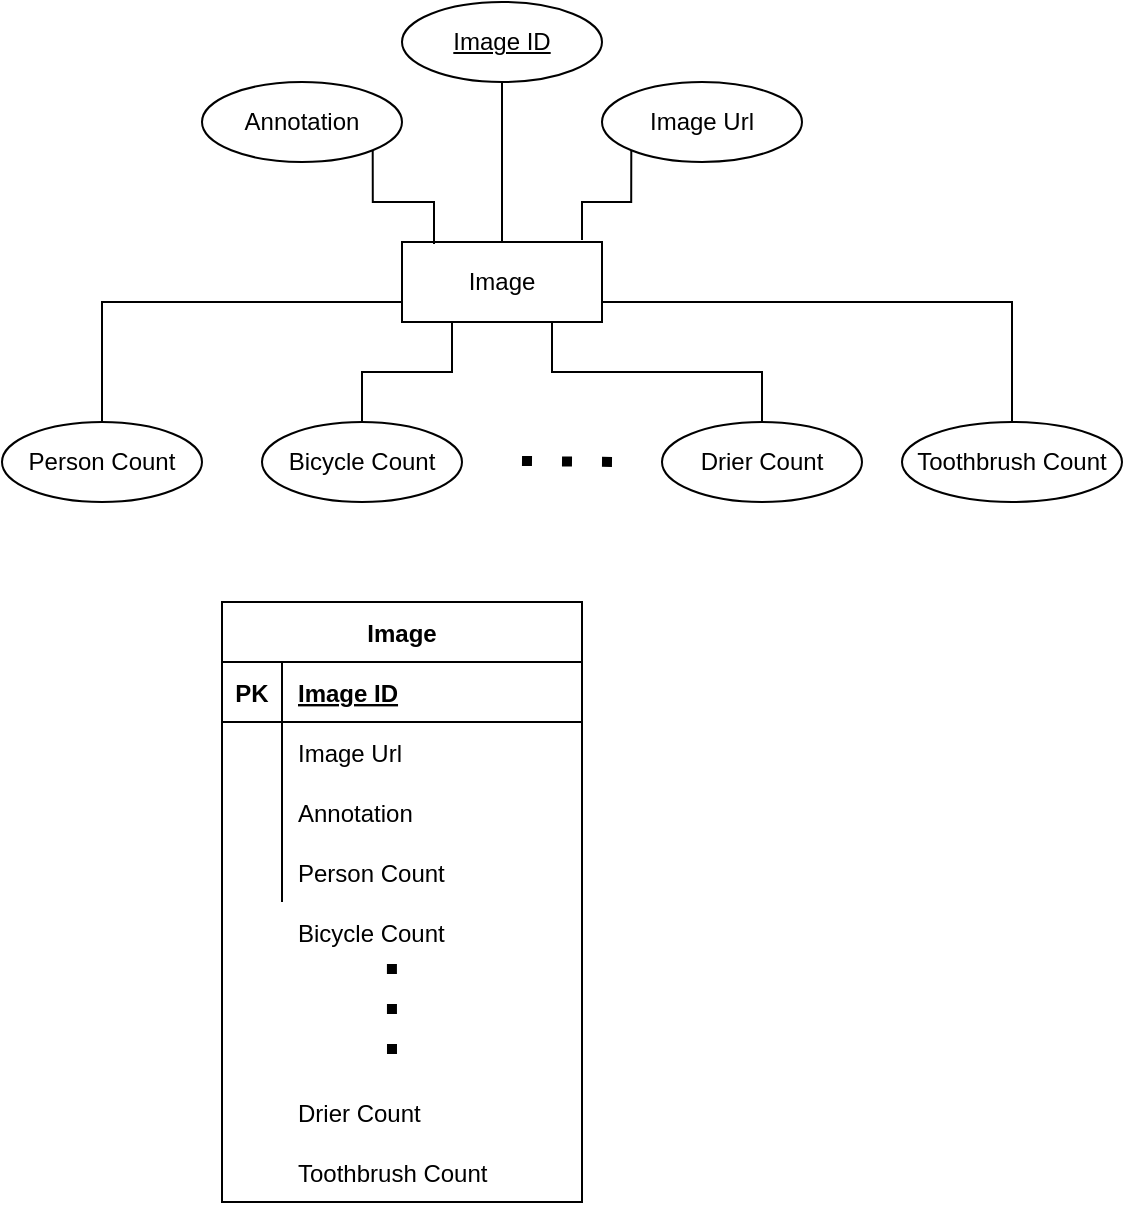 <mxfile version="15.8.4" type="device" pages="4"><diagram id="skSmywfP-h1zoCyNvWR-" name="Simple Design"><mxGraphModel dx="784" dy="481" grid="1" gridSize="10" guides="1" tooltips="1" connect="1" arrows="1" fold="1" page="1" pageScale="1" pageWidth="850" pageHeight="1100" math="0" shadow="0"><root><mxCell id="0"/><mxCell id="1" parent="0"/><mxCell id="hZ6eRAl4Sz5vOBP_LQXO-9" style="edgeStyle=orthogonalEdgeStyle;rounded=0;orthogonalLoop=1;jettySize=auto;html=1;exitX=0.75;exitY=1;exitDx=0;exitDy=0;entryX=0.5;entryY=0;entryDx=0;entryDy=0;endArrow=none;endFill=0;" parent="1" source="hZ6eRAl4Sz5vOBP_LQXO-1" target="hZ6eRAl4Sz5vOBP_LQXO-5" edge="1"><mxGeometry relative="1" as="geometry"/></mxCell><mxCell id="hZ6eRAl4Sz5vOBP_LQXO-1" value="Image" style="whiteSpace=wrap;html=1;align=center;" parent="1" vertex="1"><mxGeometry x="280" y="180" width="100" height="40" as="geometry"/></mxCell><mxCell id="hZ6eRAl4Sz5vOBP_LQXO-14" style="edgeStyle=orthogonalEdgeStyle;rounded=0;jumpSize=6;orthogonalLoop=1;jettySize=auto;html=1;exitX=0;exitY=1;exitDx=0;exitDy=0;entryX=0.9;entryY=-0.025;entryDx=0;entryDy=0;entryPerimeter=0;endArrow=none;endFill=0;startSize=6;endSize=6;strokeWidth=1;" parent="1" source="hZ6eRAl4Sz5vOBP_LQXO-2" target="hZ6eRAl4Sz5vOBP_LQXO-1" edge="1"><mxGeometry relative="1" as="geometry"/></mxCell><mxCell id="hZ6eRAl4Sz5vOBP_LQXO-2" value="Image Url" style="ellipse;whiteSpace=wrap;html=1;align=center;" parent="1" vertex="1"><mxGeometry x="380" y="100" width="100" height="40" as="geometry"/></mxCell><mxCell id="hZ6eRAl4Sz5vOBP_LQXO-7" style="edgeStyle=orthogonalEdgeStyle;rounded=0;orthogonalLoop=1;jettySize=auto;html=1;exitX=0.5;exitY=0;exitDx=0;exitDy=0;entryX=0;entryY=0.75;entryDx=0;entryDy=0;endArrow=none;endFill=0;" parent="1" source="hZ6eRAl4Sz5vOBP_LQXO-3" target="hZ6eRAl4Sz5vOBP_LQXO-1" edge="1"><mxGeometry relative="1" as="geometry"/></mxCell><mxCell id="hZ6eRAl4Sz5vOBP_LQXO-3" value="Person Count" style="ellipse;whiteSpace=wrap;html=1;align=center;" parent="1" vertex="1"><mxGeometry x="80" y="270" width="100" height="40" as="geometry"/></mxCell><mxCell id="hZ6eRAl4Sz5vOBP_LQXO-8" style="edgeStyle=orthogonalEdgeStyle;rounded=0;orthogonalLoop=1;jettySize=auto;html=1;exitX=0.5;exitY=0;exitDx=0;exitDy=0;entryX=0.25;entryY=1;entryDx=0;entryDy=0;endArrow=none;endFill=0;" parent="1" source="hZ6eRAl4Sz5vOBP_LQXO-4" target="hZ6eRAl4Sz5vOBP_LQXO-1" edge="1"><mxGeometry relative="1" as="geometry"/></mxCell><mxCell id="hZ6eRAl4Sz5vOBP_LQXO-4" value="Bicycle Count" style="ellipse;whiteSpace=wrap;html=1;align=center;" parent="1" vertex="1"><mxGeometry x="210" y="270" width="100" height="40" as="geometry"/></mxCell><mxCell id="hZ6eRAl4Sz5vOBP_LQXO-5" value="Drier Count" style="ellipse;whiteSpace=wrap;html=1;align=center;" parent="1" vertex="1"><mxGeometry x="410" y="270" width="100" height="40" as="geometry"/></mxCell><mxCell id="hZ6eRAl4Sz5vOBP_LQXO-10" style="edgeStyle=orthogonalEdgeStyle;rounded=0;orthogonalLoop=1;jettySize=auto;html=1;exitX=0.5;exitY=0;exitDx=0;exitDy=0;entryX=1;entryY=0.75;entryDx=0;entryDy=0;endArrow=none;endFill=0;" parent="1" source="hZ6eRAl4Sz5vOBP_LQXO-6" target="hZ6eRAl4Sz5vOBP_LQXO-1" edge="1"><mxGeometry relative="1" as="geometry"/></mxCell><mxCell id="hZ6eRAl4Sz5vOBP_LQXO-6" value="Toothbrush Count" style="ellipse;whiteSpace=wrap;html=1;align=center;" parent="1" vertex="1"><mxGeometry x="530" y="270" width="110" height="40" as="geometry"/></mxCell><mxCell id="hZ6eRAl4Sz5vOBP_LQXO-12" value="" style="endArrow=none;dashed=1;html=1;dashPattern=1 3;strokeWidth=5;rounded=0;jumpSize=6;" parent="1" edge="1"><mxGeometry width="50" height="50" relative="1" as="geometry"><mxPoint x="340" y="289.5" as="sourcePoint"/><mxPoint x="390" y="290" as="targetPoint"/></mxGeometry></mxCell><mxCell id="hZ6eRAl4Sz5vOBP_LQXO-17" style="edgeStyle=orthogonalEdgeStyle;rounded=0;jumpSize=6;orthogonalLoop=1;jettySize=auto;html=1;exitX=0.5;exitY=1;exitDx=0;exitDy=0;entryX=0.5;entryY=0;entryDx=0;entryDy=0;endArrow=none;endFill=0;startSize=6;endSize=6;strokeWidth=1;" parent="1" source="hZ6eRAl4Sz5vOBP_LQXO-15" target="hZ6eRAl4Sz5vOBP_LQXO-1" edge="1"><mxGeometry relative="1" as="geometry"/></mxCell><mxCell id="hZ6eRAl4Sz5vOBP_LQXO-15" value="&lt;u&gt;Image ID&lt;/u&gt;" style="ellipse;whiteSpace=wrap;html=1;align=center;" parent="1" vertex="1"><mxGeometry x="280" y="60" width="100" height="40" as="geometry"/></mxCell><mxCell id="hZ6eRAl4Sz5vOBP_LQXO-19" style="edgeStyle=orthogonalEdgeStyle;rounded=0;jumpSize=6;orthogonalLoop=1;jettySize=auto;html=1;exitX=1;exitY=1;exitDx=0;exitDy=0;entryX=0.16;entryY=0.025;entryDx=0;entryDy=0;entryPerimeter=0;endArrow=none;endFill=0;startSize=6;endSize=6;strokeWidth=1;" parent="1" source="hZ6eRAl4Sz5vOBP_LQXO-18" target="hZ6eRAl4Sz5vOBP_LQXO-1" edge="1"><mxGeometry relative="1" as="geometry"/></mxCell><mxCell id="hZ6eRAl4Sz5vOBP_LQXO-18" value="Annotation" style="ellipse;whiteSpace=wrap;html=1;align=center;" parent="1" vertex="1"><mxGeometry x="180" y="100" width="100" height="40" as="geometry"/></mxCell><mxCell id="rh4X3yczVBKpzs7EfvxL-1" value="Image" style="shape=table;startSize=30;container=1;collapsible=1;childLayout=tableLayout;fixedRows=1;rowLines=0;fontStyle=1;align=center;resizeLast=1;" vertex="1" parent="1"><mxGeometry x="190" y="360" width="180" height="300" as="geometry"/></mxCell><mxCell id="rh4X3yczVBKpzs7EfvxL-2" value="" style="shape=partialRectangle;collapsible=0;dropTarget=0;pointerEvents=0;fillColor=none;top=0;left=0;bottom=1;right=0;points=[[0,0.5],[1,0.5]];portConstraint=eastwest;align=center;" vertex="1" parent="rh4X3yczVBKpzs7EfvxL-1"><mxGeometry y="30" width="180" height="30" as="geometry"/></mxCell><mxCell id="rh4X3yczVBKpzs7EfvxL-3" value="PK" style="shape=partialRectangle;connectable=0;fillColor=none;top=0;left=0;bottom=0;right=0;fontStyle=1;overflow=hidden;align=center;" vertex="1" parent="rh4X3yczVBKpzs7EfvxL-2"><mxGeometry width="30" height="30" as="geometry"><mxRectangle width="30" height="30" as="alternateBounds"/></mxGeometry></mxCell><mxCell id="rh4X3yczVBKpzs7EfvxL-4" value="Image ID" style="shape=partialRectangle;connectable=0;fillColor=none;top=0;left=0;bottom=0;right=0;align=left;spacingLeft=6;fontStyle=5;overflow=hidden;" vertex="1" parent="rh4X3yczVBKpzs7EfvxL-2"><mxGeometry x="30" width="150" height="30" as="geometry"><mxRectangle width="150" height="30" as="alternateBounds"/></mxGeometry></mxCell><mxCell id="rh4X3yczVBKpzs7EfvxL-5" value="" style="shape=partialRectangle;collapsible=0;dropTarget=0;pointerEvents=0;fillColor=none;top=0;left=0;bottom=0;right=0;points=[[0,0.5],[1,0.5]];portConstraint=eastwest;align=center;" vertex="1" parent="rh4X3yczVBKpzs7EfvxL-1"><mxGeometry y="60" width="180" height="30" as="geometry"/></mxCell><mxCell id="rh4X3yczVBKpzs7EfvxL-6" value="" style="shape=partialRectangle;connectable=0;fillColor=none;top=0;left=0;bottom=0;right=0;editable=1;overflow=hidden;align=center;" vertex="1" parent="rh4X3yczVBKpzs7EfvxL-5"><mxGeometry width="30" height="30" as="geometry"><mxRectangle width="30" height="30" as="alternateBounds"/></mxGeometry></mxCell><mxCell id="rh4X3yczVBKpzs7EfvxL-7" value="Image Url" style="shape=partialRectangle;connectable=0;fillColor=none;top=0;left=0;bottom=0;right=0;align=left;spacingLeft=6;overflow=hidden;" vertex="1" parent="rh4X3yczVBKpzs7EfvxL-5"><mxGeometry x="30" width="150" height="30" as="geometry"><mxRectangle width="150" height="30" as="alternateBounds"/></mxGeometry></mxCell><mxCell id="rh4X3yczVBKpzs7EfvxL-8" value="" style="shape=partialRectangle;collapsible=0;dropTarget=0;pointerEvents=0;fillColor=none;top=0;left=0;bottom=0;right=0;points=[[0,0.5],[1,0.5]];portConstraint=eastwest;align=center;" vertex="1" parent="rh4X3yczVBKpzs7EfvxL-1"><mxGeometry y="90" width="180" height="30" as="geometry"/></mxCell><mxCell id="rh4X3yczVBKpzs7EfvxL-9" value="" style="shape=partialRectangle;connectable=0;fillColor=none;top=0;left=0;bottom=0;right=0;editable=1;overflow=hidden;align=center;" vertex="1" parent="rh4X3yczVBKpzs7EfvxL-8"><mxGeometry width="30" height="30" as="geometry"><mxRectangle width="30" height="30" as="alternateBounds"/></mxGeometry></mxCell><mxCell id="rh4X3yczVBKpzs7EfvxL-10" value="Annotation" style="shape=partialRectangle;connectable=0;fillColor=none;top=0;left=0;bottom=0;right=0;align=left;spacingLeft=6;overflow=hidden;" vertex="1" parent="rh4X3yczVBKpzs7EfvxL-8"><mxGeometry x="30" width="150" height="30" as="geometry"><mxRectangle width="150" height="30" as="alternateBounds"/></mxGeometry></mxCell><mxCell id="rh4X3yczVBKpzs7EfvxL-11" value="" style="shape=partialRectangle;collapsible=0;dropTarget=0;pointerEvents=0;fillColor=none;top=0;left=0;bottom=0;right=0;points=[[0,0.5],[1,0.5]];portConstraint=eastwest;align=center;" vertex="1" parent="rh4X3yczVBKpzs7EfvxL-1"><mxGeometry y="120" width="180" height="30" as="geometry"/></mxCell><mxCell id="rh4X3yczVBKpzs7EfvxL-12" value="" style="shape=partialRectangle;connectable=0;fillColor=none;top=0;left=0;bottom=0;right=0;editable=1;overflow=hidden;align=center;" vertex="1" parent="rh4X3yczVBKpzs7EfvxL-11"><mxGeometry width="30" height="30" as="geometry"><mxRectangle width="30" height="30" as="alternateBounds"/></mxGeometry></mxCell><mxCell id="rh4X3yczVBKpzs7EfvxL-13" value="Person Count" style="shape=partialRectangle;connectable=0;fillColor=none;top=0;left=0;bottom=0;right=0;align=left;spacingLeft=6;overflow=hidden;" vertex="1" parent="rh4X3yczVBKpzs7EfvxL-11"><mxGeometry x="30" width="150" height="30" as="geometry"><mxRectangle width="150" height="30" as="alternateBounds"/></mxGeometry></mxCell><mxCell id="rh4X3yczVBKpzs7EfvxL-15" value="" style="shape=partialRectangle;collapsible=0;dropTarget=0;pointerEvents=0;fillColor=none;top=0;left=0;bottom=0;right=0;points=[[0,0.5],[1,0.5]];portConstraint=eastwest;align=center;" vertex="1" parent="1"><mxGeometry x="190" y="510" width="180" height="30" as="geometry"/></mxCell><mxCell id="rh4X3yczVBKpzs7EfvxL-16" value="" style="shape=partialRectangle;connectable=0;fillColor=none;top=0;left=0;bottom=0;right=0;editable=1;overflow=hidden;align=center;" vertex="1" parent="rh4X3yczVBKpzs7EfvxL-15"><mxGeometry width="30" height="30" as="geometry"><mxRectangle width="30" height="30" as="alternateBounds"/></mxGeometry></mxCell><mxCell id="rh4X3yczVBKpzs7EfvxL-17" value="Bicycle Count" style="shape=partialRectangle;connectable=0;fillColor=none;top=0;left=0;bottom=0;right=0;align=left;spacingLeft=6;overflow=hidden;" vertex="1" parent="rh4X3yczVBKpzs7EfvxL-15"><mxGeometry x="30" width="150" height="30" as="geometry"><mxRectangle width="150" height="30" as="alternateBounds"/></mxGeometry></mxCell><mxCell id="rh4X3yczVBKpzs7EfvxL-18" value="" style="shape=partialRectangle;collapsible=0;dropTarget=0;pointerEvents=0;fillColor=none;top=0;left=0;bottom=0;right=0;points=[[0,0.5],[1,0.5]];portConstraint=eastwest;align=center;" vertex="1" parent="1"><mxGeometry x="190" y="600" width="180" height="30" as="geometry"/></mxCell><mxCell id="rh4X3yczVBKpzs7EfvxL-19" value="" style="shape=partialRectangle;connectable=0;fillColor=none;top=0;left=0;bottom=0;right=0;editable=1;overflow=hidden;align=center;" vertex="1" parent="rh4X3yczVBKpzs7EfvxL-18"><mxGeometry width="30" height="30" as="geometry"><mxRectangle width="30" height="30" as="alternateBounds"/></mxGeometry></mxCell><mxCell id="rh4X3yczVBKpzs7EfvxL-20" value="Drier Count" style="shape=partialRectangle;connectable=0;fillColor=none;top=0;left=0;bottom=0;right=0;align=left;spacingLeft=6;overflow=hidden;" vertex="1" parent="rh4X3yczVBKpzs7EfvxL-18"><mxGeometry x="30" width="150" height="30" as="geometry"><mxRectangle width="150" height="30" as="alternateBounds"/></mxGeometry></mxCell><mxCell id="rh4X3yczVBKpzs7EfvxL-21" value="" style="shape=partialRectangle;collapsible=0;dropTarget=0;pointerEvents=0;fillColor=none;top=0;left=0;bottom=0;right=0;points=[[0,0.5],[1,0.5]];portConstraint=eastwest;align=center;" vertex="1" parent="1"><mxGeometry x="190" y="630" width="180" height="30" as="geometry"/></mxCell><mxCell id="rh4X3yczVBKpzs7EfvxL-22" value="" style="shape=partialRectangle;connectable=0;fillColor=none;top=0;left=0;bottom=0;right=0;editable=1;overflow=hidden;align=center;" vertex="1" parent="rh4X3yczVBKpzs7EfvxL-21"><mxGeometry width="30" height="30" as="geometry"><mxRectangle width="30" height="30" as="alternateBounds"/></mxGeometry></mxCell><mxCell id="rh4X3yczVBKpzs7EfvxL-23" value="Toothbrush Count" style="shape=partialRectangle;connectable=0;fillColor=none;top=0;left=0;bottom=0;right=0;align=left;spacingLeft=6;overflow=hidden;" vertex="1" parent="rh4X3yczVBKpzs7EfvxL-21"><mxGeometry x="30" width="150" height="30" as="geometry"><mxRectangle width="150" height="30" as="alternateBounds"/></mxGeometry></mxCell><mxCell id="rh4X3yczVBKpzs7EfvxL-29" value="" style="endArrow=none;dashed=1;html=1;dashPattern=1 3;strokeWidth=5;rounded=0;jumpSize=6;exitX=0.472;exitY=1.033;exitDx=0;exitDy=0;exitPerimeter=0;" edge="1" parent="1" source="rh4X3yczVBKpzs7EfvxL-15"><mxGeometry width="50" height="50" relative="1" as="geometry"><mxPoint x="350" y="299.5" as="sourcePoint"/><mxPoint x="275" y="590" as="targetPoint"/></mxGeometry></mxCell></root></mxGraphModel></diagram><diagram id="cHFNSQfs4My0dYgl_EV-" name="Category Multi-record"><mxGraphModel dx="784" dy="481" grid="1" gridSize="10" guides="1" tooltips="1" connect="1" arrows="1" fold="1" page="1" pageScale="1" pageWidth="850" pageHeight="1100" math="0" shadow="0"><root><mxCell id="RnHjBPJBZbMTntlICslE-0"/><mxCell id="RnHjBPJBZbMTntlICslE-1" parent="RnHjBPJBZbMTntlICslE-0"/><mxCell id="VXz0r7GVX17Ldsnw4VuK-0" value="Image" style="whiteSpace=wrap;html=1;align=center;" parent="RnHjBPJBZbMTntlICslE-1" vertex="1"><mxGeometry x="325" y="210" width="100" height="40" as="geometry"/></mxCell><mxCell id="1fWENbR8gl_TBFHb_fn8-7" style="edgeStyle=orthogonalEdgeStyle;rounded=0;jumpSize=6;orthogonalLoop=1;jettySize=auto;html=1;exitX=0;exitY=1;exitDx=0;exitDy=0;entryX=0.86;entryY=0.025;entryDx=0;entryDy=0;entryPerimeter=0;endArrow=none;endFill=0;startSize=6;endSize=6;strokeWidth=1;" parent="RnHjBPJBZbMTntlICslE-1" source="1fWENbR8gl_TBFHb_fn8-1" target="VXz0r7GVX17Ldsnw4VuK-0" edge="1"><mxGeometry relative="1" as="geometry"/></mxCell><mxCell id="1fWENbR8gl_TBFHb_fn8-1" value="Image Url" style="ellipse;whiteSpace=wrap;html=1;align=center;" parent="RnHjBPJBZbMTntlICslE-1" vertex="1"><mxGeometry x="425" y="129" width="100" height="40" as="geometry"/></mxCell><mxCell id="1fWENbR8gl_TBFHb_fn8-8" style="edgeStyle=orthogonalEdgeStyle;rounded=0;jumpSize=6;orthogonalLoop=1;jettySize=auto;html=1;exitX=0.5;exitY=1;exitDx=0;exitDy=0;entryX=0.5;entryY=0;entryDx=0;entryDy=0;endArrow=none;endFill=0;startSize=6;endSize=6;strokeWidth=1;" parent="RnHjBPJBZbMTntlICslE-1" source="1fWENbR8gl_TBFHb_fn8-3" target="VXz0r7GVX17Ldsnw4VuK-0" edge="1"><mxGeometry relative="1" as="geometry"/></mxCell><mxCell id="1fWENbR8gl_TBFHb_fn8-3" value="&lt;u&gt;Image ID&lt;/u&gt;" style="ellipse;whiteSpace=wrap;html=1;align=center;" parent="RnHjBPJBZbMTntlICslE-1" vertex="1"><mxGeometry x="325" y="89" width="100" height="40" as="geometry"/></mxCell><mxCell id="1fWENbR8gl_TBFHb_fn8-6" style="edgeStyle=orthogonalEdgeStyle;rounded=0;jumpSize=6;orthogonalLoop=1;jettySize=auto;html=1;exitX=1;exitY=1;exitDx=0;exitDy=0;entryX=0.18;entryY=0.05;entryDx=0;entryDy=0;entryPerimeter=0;endArrow=none;endFill=0;startSize=6;endSize=6;strokeWidth=1;" parent="RnHjBPJBZbMTntlICslE-1" source="1fWENbR8gl_TBFHb_fn8-5" target="VXz0r7GVX17Ldsnw4VuK-0" edge="1"><mxGeometry relative="1" as="geometry"/></mxCell><mxCell id="1fWENbR8gl_TBFHb_fn8-5" value="Annotation" style="ellipse;whiteSpace=wrap;html=1;align=center;" parent="RnHjBPJBZbMTntlICslE-1" vertex="1"><mxGeometry x="225" y="129" width="100" height="40" as="geometry"/></mxCell><mxCell id="1fWENbR8gl_TBFHb_fn8-12" style="edgeStyle=orthogonalEdgeStyle;rounded=0;jumpSize=6;orthogonalLoop=1;jettySize=auto;html=1;exitX=1;exitY=0;exitDx=0;exitDy=0;entryX=0.25;entryY=1;entryDx=0;entryDy=0;endArrow=none;endFill=0;startSize=6;endSize=6;strokeWidth=1;" parent="RnHjBPJBZbMTntlICslE-1" source="1fWENbR8gl_TBFHb_fn8-9" target="VXz0r7GVX17Ldsnw4VuK-0" edge="1"><mxGeometry relative="1" as="geometry"/></mxCell><mxCell id="1fWENbR8gl_TBFHb_fn8-9" value="&lt;u&gt;Category&lt;/u&gt;" style="ellipse;whiteSpace=wrap;html=1;align=center;" parent="RnHjBPJBZbMTntlICslE-1" vertex="1"><mxGeometry x="220" y="290" width="100" height="40" as="geometry"/></mxCell><mxCell id="1fWENbR8gl_TBFHb_fn8-13" style="edgeStyle=orthogonalEdgeStyle;rounded=0;jumpSize=6;orthogonalLoop=1;jettySize=auto;html=1;exitX=0;exitY=0;exitDx=0;exitDy=0;entryX=0.75;entryY=1;entryDx=0;entryDy=0;endArrow=none;endFill=0;startSize=6;endSize=6;strokeWidth=1;" parent="RnHjBPJBZbMTntlICslE-1" source="1fWENbR8gl_TBFHb_fn8-10" target="VXz0r7GVX17Ldsnw4VuK-0" edge="1"><mxGeometry relative="1" as="geometry"/></mxCell><mxCell id="1fWENbR8gl_TBFHb_fn8-10" value="Category Count" style="ellipse;whiteSpace=wrap;html=1;align=center;" parent="RnHjBPJBZbMTntlICslE-1" vertex="1"><mxGeometry x="415" y="290" width="110" height="40" as="geometry"/></mxCell><mxCell id="1fWENbR8gl_TBFHb_fn8-15" style="edgeStyle=orthogonalEdgeStyle;rounded=0;jumpSize=6;orthogonalLoop=1;jettySize=auto;html=1;exitX=0;exitY=0.5;exitDx=0;exitDy=0;entryX=1;entryY=0.75;entryDx=0;entryDy=0;endArrow=none;endFill=0;startSize=6;endSize=6;strokeWidth=1;" parent="RnHjBPJBZbMTntlICslE-1" source="1fWENbR8gl_TBFHb_fn8-14" target="VXz0r7GVX17Ldsnw4VuK-0" edge="1"><mxGeometry relative="1" as="geometry"/></mxCell><mxCell id="1fWENbR8gl_TBFHb_fn8-14" value="Super Category" style="ellipse;whiteSpace=wrap;html=1;align=center;" parent="RnHjBPJBZbMTntlICslE-1" vertex="1"><mxGeometry x="510" y="220" width="100" height="40" as="geometry"/></mxCell><mxCell id="085uOlVmJ_y5fUn4MvN9-17" value="Image" style="shape=table;startSize=30;container=1;collapsible=1;childLayout=tableLayout;fixedRows=1;rowLines=0;fontStyle=1;align=center;resizeLast=1;" vertex="1" parent="RnHjBPJBZbMTntlICslE-1"><mxGeometry x="300" y="390" width="180" height="220" as="geometry"/></mxCell><mxCell id="085uOlVmJ_y5fUn4MvN9-18" value="" style="shape=partialRectangle;collapsible=0;dropTarget=0;pointerEvents=0;fillColor=none;top=0;left=0;bottom=0;right=0;points=[[0,0.5],[1,0.5]];portConstraint=eastwest;align=center;" vertex="1" parent="085uOlVmJ_y5fUn4MvN9-17"><mxGeometry y="30" width="180" height="30" as="geometry"/></mxCell><mxCell id="085uOlVmJ_y5fUn4MvN9-19" value="PK,FK1" style="shape=partialRectangle;connectable=0;fillColor=none;top=0;left=0;bottom=0;right=0;fontStyle=1;overflow=hidden;align=center;" vertex="1" parent="085uOlVmJ_y5fUn4MvN9-18"><mxGeometry width="60" height="30" as="geometry"><mxRectangle width="60" height="30" as="alternateBounds"/></mxGeometry></mxCell><mxCell id="085uOlVmJ_y5fUn4MvN9-20" value="Image ID" style="shape=partialRectangle;connectable=0;fillColor=none;top=0;left=0;bottom=0;right=0;align=left;spacingLeft=6;fontStyle=5;overflow=hidden;" vertex="1" parent="085uOlVmJ_y5fUn4MvN9-18"><mxGeometry x="60" width="120" height="30" as="geometry"><mxRectangle width="120" height="30" as="alternateBounds"/></mxGeometry></mxCell><mxCell id="085uOlVmJ_y5fUn4MvN9-21" value="" style="shape=partialRectangle;collapsible=0;dropTarget=0;pointerEvents=0;fillColor=none;top=0;left=0;bottom=1;right=0;points=[[0,0.5],[1,0.5]];portConstraint=eastwest;align=center;" vertex="1" parent="085uOlVmJ_y5fUn4MvN9-17"><mxGeometry y="60" width="180" height="30" as="geometry"/></mxCell><mxCell id="085uOlVmJ_y5fUn4MvN9-22" value="PK,FK2" style="shape=partialRectangle;connectable=0;fillColor=none;top=0;left=0;bottom=0;right=0;fontStyle=1;overflow=hidden;align=center;" vertex="1" parent="085uOlVmJ_y5fUn4MvN9-21"><mxGeometry width="60" height="30" as="geometry"><mxRectangle width="60" height="30" as="alternateBounds"/></mxGeometry></mxCell><mxCell id="085uOlVmJ_y5fUn4MvN9-23" value="Category" style="shape=partialRectangle;connectable=0;fillColor=none;top=0;left=0;bottom=0;right=0;align=left;spacingLeft=6;fontStyle=5;overflow=hidden;" vertex="1" parent="085uOlVmJ_y5fUn4MvN9-21"><mxGeometry x="60" width="120" height="30" as="geometry"><mxRectangle width="120" height="30" as="alternateBounds"/></mxGeometry></mxCell><mxCell id="085uOlVmJ_y5fUn4MvN9-24" value="" style="shape=partialRectangle;collapsible=0;dropTarget=0;pointerEvents=0;fillColor=none;top=0;left=0;bottom=0;right=0;points=[[0,0.5],[1,0.5]];portConstraint=eastwest;align=center;" vertex="1" parent="085uOlVmJ_y5fUn4MvN9-17"><mxGeometry y="90" width="180" height="30" as="geometry"/></mxCell><mxCell id="085uOlVmJ_y5fUn4MvN9-25" value="" style="shape=partialRectangle;connectable=0;fillColor=none;top=0;left=0;bottom=0;right=0;editable=1;overflow=hidden;align=center;" vertex="1" parent="085uOlVmJ_y5fUn4MvN9-24"><mxGeometry width="60" height="30" as="geometry"><mxRectangle width="60" height="30" as="alternateBounds"/></mxGeometry></mxCell><mxCell id="085uOlVmJ_y5fUn4MvN9-26" value="Image Url" style="shape=partialRectangle;connectable=0;fillColor=none;top=0;left=0;bottom=0;right=0;align=left;spacingLeft=6;overflow=hidden;" vertex="1" parent="085uOlVmJ_y5fUn4MvN9-24"><mxGeometry x="60" width="120" height="30" as="geometry"><mxRectangle width="120" height="30" as="alternateBounds"/></mxGeometry></mxCell><mxCell id="085uOlVmJ_y5fUn4MvN9-27" value="" style="shape=partialRectangle;collapsible=0;dropTarget=0;pointerEvents=0;fillColor=none;top=0;left=0;bottom=0;right=0;points=[[0,0.5],[1,0.5]];portConstraint=eastwest;align=center;" vertex="1" parent="085uOlVmJ_y5fUn4MvN9-17"><mxGeometry y="120" width="180" height="30" as="geometry"/></mxCell><mxCell id="085uOlVmJ_y5fUn4MvN9-28" value="" style="shape=partialRectangle;connectable=0;fillColor=none;top=0;left=0;bottom=0;right=0;editable=1;overflow=hidden;align=center;" vertex="1" parent="085uOlVmJ_y5fUn4MvN9-27"><mxGeometry width="60" height="30" as="geometry"><mxRectangle width="60" height="30" as="alternateBounds"/></mxGeometry></mxCell><mxCell id="085uOlVmJ_y5fUn4MvN9-29" value="Annotation" style="shape=partialRectangle;connectable=0;fillColor=none;top=0;left=0;bottom=0;right=0;align=left;spacingLeft=6;overflow=hidden;" vertex="1" parent="085uOlVmJ_y5fUn4MvN9-27"><mxGeometry x="60" width="120" height="30" as="geometry"><mxRectangle width="120" height="30" as="alternateBounds"/></mxGeometry></mxCell><mxCell id="085uOlVmJ_y5fUn4MvN9-31" value="" style="shape=partialRectangle;collapsible=0;dropTarget=0;pointerEvents=0;fillColor=none;top=0;left=0;bottom=0;right=0;points=[[0,0.5],[1,0.5]];portConstraint=eastwest;align=center;" vertex="1" parent="RnHjBPJBZbMTntlICslE-1"><mxGeometry x="300" y="540" width="180" height="30" as="geometry"/></mxCell><mxCell id="085uOlVmJ_y5fUn4MvN9-32" value="" style="shape=partialRectangle;connectable=0;fillColor=none;top=0;left=0;bottom=0;right=0;editable=1;overflow=hidden;align=center;" vertex="1" parent="085uOlVmJ_y5fUn4MvN9-31"><mxGeometry width="60" height="30" as="geometry"><mxRectangle width="60" height="30" as="alternateBounds"/></mxGeometry></mxCell><mxCell id="085uOlVmJ_y5fUn4MvN9-33" value="Super Category" style="shape=partialRectangle;connectable=0;fillColor=none;top=0;left=0;bottom=0;right=0;align=left;spacingLeft=6;overflow=hidden;" vertex="1" parent="085uOlVmJ_y5fUn4MvN9-31"><mxGeometry x="60" width="120" height="30" as="geometry"><mxRectangle width="120" height="30" as="alternateBounds"/></mxGeometry></mxCell><mxCell id="085uOlVmJ_y5fUn4MvN9-37" value="" style="shape=partialRectangle;collapsible=0;dropTarget=0;pointerEvents=0;fillColor=none;top=0;left=0;bottom=0;right=0;points=[[0,0.5],[1,0.5]];portConstraint=eastwest;align=center;" vertex="1" parent="RnHjBPJBZbMTntlICslE-1"><mxGeometry x="300" y="570" width="180" height="30" as="geometry"/></mxCell><mxCell id="085uOlVmJ_y5fUn4MvN9-38" value="" style="shape=partialRectangle;connectable=0;fillColor=none;top=0;left=0;bottom=0;right=0;editable=1;overflow=hidden;align=center;" vertex="1" parent="085uOlVmJ_y5fUn4MvN9-37"><mxGeometry width="60" height="30" as="geometry"><mxRectangle width="60" height="30" as="alternateBounds"/></mxGeometry></mxCell><mxCell id="085uOlVmJ_y5fUn4MvN9-39" value="Category Count" style="shape=partialRectangle;connectable=0;fillColor=none;top=0;left=0;bottom=0;right=0;align=left;spacingLeft=6;overflow=hidden;" vertex="1" parent="085uOlVmJ_y5fUn4MvN9-37"><mxGeometry x="60" width="120" height="30" as="geometry"><mxRectangle width="120" height="30" as="alternateBounds"/></mxGeometry></mxCell></root></mxGraphModel></diagram><diagram id="TvvrwtNgp0C6WDgZP8yE" name="Normalized Category"><mxGraphModel dx="784" dy="481" grid="1" gridSize="10" guides="1" tooltips="1" connect="1" arrows="1" fold="1" page="1" pageScale="1" pageWidth="850" pageHeight="1100" math="0" shadow="0"><root><mxCell id="JGFfFzxyzrttVAATdBLh-0"/><mxCell id="JGFfFzxyzrttVAATdBLh-1" parent="JGFfFzxyzrttVAATdBLh-0"/><mxCell id="h3gSx1qFwqhTvfmCmX0C-0" value="Image" style="whiteSpace=wrap;html=1;align=center;" vertex="1" parent="JGFfFzxyzrttVAATdBLh-1"><mxGeometry x="325" y="210" width="100" height="40" as="geometry"/></mxCell><mxCell id="h3gSx1qFwqhTvfmCmX0C-1" style="edgeStyle=orthogonalEdgeStyle;rounded=0;jumpSize=6;orthogonalLoop=1;jettySize=auto;html=1;exitX=0;exitY=1;exitDx=0;exitDy=0;entryX=0.86;entryY=0.025;entryDx=0;entryDy=0;entryPerimeter=0;endArrow=none;endFill=0;startSize=6;endSize=6;strokeWidth=1;" edge="1" parent="JGFfFzxyzrttVAATdBLh-1" source="h3gSx1qFwqhTvfmCmX0C-2" target="h3gSx1qFwqhTvfmCmX0C-0"><mxGeometry relative="1" as="geometry"/></mxCell><mxCell id="h3gSx1qFwqhTvfmCmX0C-2" value="Image Url" style="ellipse;whiteSpace=wrap;html=1;align=center;" vertex="1" parent="JGFfFzxyzrttVAATdBLh-1"><mxGeometry x="425" y="129" width="100" height="40" as="geometry"/></mxCell><mxCell id="h3gSx1qFwqhTvfmCmX0C-3" style="edgeStyle=orthogonalEdgeStyle;rounded=0;jumpSize=6;orthogonalLoop=1;jettySize=auto;html=1;exitX=0.5;exitY=1;exitDx=0;exitDy=0;entryX=0.5;entryY=0;entryDx=0;entryDy=0;endArrow=none;endFill=0;startSize=6;endSize=6;strokeWidth=1;" edge="1" parent="JGFfFzxyzrttVAATdBLh-1" source="h3gSx1qFwqhTvfmCmX0C-4" target="h3gSx1qFwqhTvfmCmX0C-0"><mxGeometry relative="1" as="geometry"/></mxCell><mxCell id="h3gSx1qFwqhTvfmCmX0C-4" value="&lt;u&gt;Image ID&lt;/u&gt;" style="ellipse;whiteSpace=wrap;html=1;align=center;" vertex="1" parent="JGFfFzxyzrttVAATdBLh-1"><mxGeometry x="325" y="89" width="100" height="40" as="geometry"/></mxCell><mxCell id="h3gSx1qFwqhTvfmCmX0C-5" style="edgeStyle=orthogonalEdgeStyle;rounded=0;jumpSize=6;orthogonalLoop=1;jettySize=auto;html=1;exitX=1;exitY=1;exitDx=0;exitDy=0;entryX=0.18;entryY=0.05;entryDx=0;entryDy=0;entryPerimeter=0;endArrow=none;endFill=0;startSize=6;endSize=6;strokeWidth=1;" edge="1" parent="JGFfFzxyzrttVAATdBLh-1" source="h3gSx1qFwqhTvfmCmX0C-6" target="h3gSx1qFwqhTvfmCmX0C-0"><mxGeometry relative="1" as="geometry"/></mxCell><mxCell id="h3gSx1qFwqhTvfmCmX0C-6" value="Annotation" style="ellipse;whiteSpace=wrap;html=1;align=center;" vertex="1" parent="JGFfFzxyzrttVAATdBLh-1"><mxGeometry x="225" y="129" width="100" height="40" as="geometry"/></mxCell><mxCell id="h3gSx1qFwqhTvfmCmX0C-19" style="edgeStyle=orthogonalEdgeStyle;rounded=0;orthogonalLoop=1;jettySize=auto;html=1;exitX=0.5;exitY=0;exitDx=0;exitDy=0;entryX=0.25;entryY=1;entryDx=0;entryDy=0;endArrow=none;endFill=0;" edge="1" parent="JGFfFzxyzrttVAATdBLh-1" source="h3gSx1qFwqhTvfmCmX0C-13" target="h3gSx1qFwqhTvfmCmX0C-14"><mxGeometry relative="1" as="geometry"/></mxCell><mxCell id="h3gSx1qFwqhTvfmCmX0C-13" value="&lt;u&gt;Name&lt;/u&gt;" style="ellipse;whiteSpace=wrap;html=1;align=center;" vertex="1" parent="JGFfFzxyzrttVAATdBLh-1"><mxGeometry x="160" y="490" width="100" height="40" as="geometry"/></mxCell><mxCell id="h3gSx1qFwqhTvfmCmX0C-14" value="Category" style="whiteSpace=wrap;html=1;align=center;" vertex="1" parent="JGFfFzxyzrttVAATdBLh-1"><mxGeometry x="235" y="410" width="100" height="40" as="geometry"/></mxCell><mxCell id="h3gSx1qFwqhTvfmCmX0C-20" style="edgeStyle=orthogonalEdgeStyle;rounded=0;orthogonalLoop=1;jettySize=auto;html=1;exitX=0.5;exitY=0;exitDx=0;exitDy=0;entryX=0.75;entryY=1;entryDx=0;entryDy=0;endArrow=none;endFill=0;" edge="1" parent="JGFfFzxyzrttVAATdBLh-1" source="h3gSx1qFwqhTvfmCmX0C-15" target="h3gSx1qFwqhTvfmCmX0C-14"><mxGeometry relative="1" as="geometry"/></mxCell><mxCell id="h3gSx1qFwqhTvfmCmX0C-15" value="Super Category" style="ellipse;whiteSpace=wrap;html=1;align=center;" vertex="1" parent="JGFfFzxyzrttVAATdBLh-1"><mxGeometry x="300" y="490" width="100" height="40" as="geometry"/></mxCell><mxCell id="h3gSx1qFwqhTvfmCmX0C-17" style="edgeStyle=orthogonalEdgeStyle;rounded=0;orthogonalLoop=1;jettySize=auto;html=1;exitX=0.5;exitY=0;exitDx=0;exitDy=0;entryX=0;entryY=0.75;entryDx=0;entryDy=0;endArrow=none;endFill=0;strokeWidth=3;" edge="1" parent="JGFfFzxyzrttVAATdBLh-1" source="h3gSx1qFwqhTvfmCmX0C-16" target="h3gSx1qFwqhTvfmCmX0C-0"><mxGeometry relative="1" as="geometry"><Array as="points"><mxPoint x="285" y="240"/></Array></mxGeometry></mxCell><mxCell id="h3gSx1qFwqhTvfmCmX0C-18" style="edgeStyle=orthogonalEdgeStyle;rounded=0;orthogonalLoop=1;jettySize=auto;html=1;exitX=0.5;exitY=1;exitDx=0;exitDy=0;entryX=0.5;entryY=0;entryDx=0;entryDy=0;endArrow=none;endFill=0;" edge="1" parent="JGFfFzxyzrttVAATdBLh-1" source="h3gSx1qFwqhTvfmCmX0C-16" target="h3gSx1qFwqhTvfmCmX0C-14"><mxGeometry relative="1" as="geometry"/></mxCell><mxCell id="h3gSx1qFwqhTvfmCmX0C-16" value="Categorized By" style="shape=rhombus;perimeter=rhombusPerimeter;whiteSpace=wrap;html=1;align=center;" vertex="1" parent="JGFfFzxyzrttVAATdBLh-1"><mxGeometry x="225" y="300" width="120" height="60" as="geometry"/></mxCell><mxCell id="h3gSx1qFwqhTvfmCmX0C-22" style="edgeStyle=orthogonalEdgeStyle;rounded=0;orthogonalLoop=1;jettySize=auto;html=1;exitX=1;exitY=0.5;exitDx=0;exitDy=0;entryX=0;entryY=0.5;entryDx=0;entryDy=0;endArrow=none;endFill=0;" edge="1" parent="JGFfFzxyzrttVAATdBLh-1" source="h3gSx1qFwqhTvfmCmX0C-21" target="h3gSx1qFwqhTvfmCmX0C-16"><mxGeometry relative="1" as="geometry"/></mxCell><mxCell id="h3gSx1qFwqhTvfmCmX0C-21" value="Count" style="ellipse;whiteSpace=wrap;html=1;align=center;" vertex="1" parent="JGFfFzxyzrttVAATdBLh-1"><mxGeometry x="80" y="310" width="100" height="40" as="geometry"/></mxCell><mxCell id="H_4LceFB5VIJ8a6adIdo-0" value="Image" style="shape=table;startSize=30;container=1;collapsible=1;childLayout=tableLayout;fixedRows=1;rowLines=0;fontStyle=1;align=center;resizeLast=1;" vertex="1" parent="JGFfFzxyzrttVAATdBLh-1"><mxGeometry x="590" y="120" width="180" height="130" as="geometry"/></mxCell><mxCell id="H_4LceFB5VIJ8a6adIdo-1" value="" style="shape=partialRectangle;collapsible=0;dropTarget=0;pointerEvents=0;fillColor=none;top=0;left=0;bottom=1;right=0;points=[[0,0.5],[1,0.5]];portConstraint=eastwest;align=center;" vertex="1" parent="H_4LceFB5VIJ8a6adIdo-0"><mxGeometry y="30" width="180" height="30" as="geometry"/></mxCell><mxCell id="H_4LceFB5VIJ8a6adIdo-2" value="PK" style="shape=partialRectangle;connectable=0;fillColor=none;top=0;left=0;bottom=0;right=0;fontStyle=1;overflow=hidden;align=center;" vertex="1" parent="H_4LceFB5VIJ8a6adIdo-1"><mxGeometry width="30" height="30" as="geometry"><mxRectangle width="30" height="30" as="alternateBounds"/></mxGeometry></mxCell><mxCell id="H_4LceFB5VIJ8a6adIdo-3" value="Image ID" style="shape=partialRectangle;connectable=0;fillColor=none;top=0;left=0;bottom=0;right=0;align=left;spacingLeft=6;fontStyle=5;overflow=hidden;" vertex="1" parent="H_4LceFB5VIJ8a6adIdo-1"><mxGeometry x="30" width="150" height="30" as="geometry"><mxRectangle width="150" height="30" as="alternateBounds"/></mxGeometry></mxCell><mxCell id="H_4LceFB5VIJ8a6adIdo-4" value="" style="shape=partialRectangle;collapsible=0;dropTarget=0;pointerEvents=0;fillColor=none;top=0;left=0;bottom=0;right=0;points=[[0,0.5],[1,0.5]];portConstraint=eastwest;align=center;" vertex="1" parent="H_4LceFB5VIJ8a6adIdo-0"><mxGeometry y="60" width="180" height="30" as="geometry"/></mxCell><mxCell id="H_4LceFB5VIJ8a6adIdo-5" value="" style="shape=partialRectangle;connectable=0;fillColor=none;top=0;left=0;bottom=0;right=0;editable=1;overflow=hidden;align=center;" vertex="1" parent="H_4LceFB5VIJ8a6adIdo-4"><mxGeometry width="30" height="30" as="geometry"><mxRectangle width="30" height="30" as="alternateBounds"/></mxGeometry></mxCell><mxCell id="H_4LceFB5VIJ8a6adIdo-6" value="Image Url" style="shape=partialRectangle;connectable=0;fillColor=none;top=0;left=0;bottom=0;right=0;align=left;spacingLeft=6;overflow=hidden;" vertex="1" parent="H_4LceFB5VIJ8a6adIdo-4"><mxGeometry x="30" width="150" height="30" as="geometry"><mxRectangle width="150" height="30" as="alternateBounds"/></mxGeometry></mxCell><mxCell id="H_4LceFB5VIJ8a6adIdo-7" value="" style="shape=partialRectangle;collapsible=0;dropTarget=0;pointerEvents=0;fillColor=none;top=0;left=0;bottom=0;right=0;points=[[0,0.5],[1,0.5]];portConstraint=eastwest;align=center;" vertex="1" parent="H_4LceFB5VIJ8a6adIdo-0"><mxGeometry y="90" width="180" height="30" as="geometry"/></mxCell><mxCell id="H_4LceFB5VIJ8a6adIdo-8" value="" style="shape=partialRectangle;connectable=0;fillColor=none;top=0;left=0;bottom=0;right=0;editable=1;overflow=hidden;align=center;" vertex="1" parent="H_4LceFB5VIJ8a6adIdo-7"><mxGeometry width="30" height="30" as="geometry"><mxRectangle width="30" height="30" as="alternateBounds"/></mxGeometry></mxCell><mxCell id="H_4LceFB5VIJ8a6adIdo-9" value="Annotation" style="shape=partialRectangle;connectable=0;fillColor=none;top=0;left=0;bottom=0;right=0;align=left;spacingLeft=6;overflow=hidden;" vertex="1" parent="H_4LceFB5VIJ8a6adIdo-7"><mxGeometry x="30" width="150" height="30" as="geometry"><mxRectangle width="150" height="30" as="alternateBounds"/></mxGeometry></mxCell><mxCell id="H_4LceFB5VIJ8a6adIdo-13" value="Category" style="shape=table;startSize=30;container=1;collapsible=1;childLayout=tableLayout;fixedRows=1;rowLines=0;fontStyle=1;align=center;resizeLast=1;" vertex="1" parent="JGFfFzxyzrttVAATdBLh-1"><mxGeometry x="590" y="450" width="180" height="100" as="geometry"/></mxCell><mxCell id="H_4LceFB5VIJ8a6adIdo-14" value="" style="shape=partialRectangle;collapsible=0;dropTarget=0;pointerEvents=0;fillColor=none;top=0;left=0;bottom=1;right=0;points=[[0,0.5],[1,0.5]];portConstraint=eastwest;align=center;" vertex="1" parent="H_4LceFB5VIJ8a6adIdo-13"><mxGeometry y="30" width="180" height="30" as="geometry"/></mxCell><mxCell id="H_4LceFB5VIJ8a6adIdo-15" value="PK" style="shape=partialRectangle;connectable=0;fillColor=none;top=0;left=0;bottom=0;right=0;fontStyle=1;overflow=hidden;align=center;" vertex="1" parent="H_4LceFB5VIJ8a6adIdo-14"><mxGeometry width="30" height="30" as="geometry"><mxRectangle width="30" height="30" as="alternateBounds"/></mxGeometry></mxCell><mxCell id="H_4LceFB5VIJ8a6adIdo-16" value="Name" style="shape=partialRectangle;connectable=0;fillColor=none;top=0;left=0;bottom=0;right=0;align=left;spacingLeft=6;fontStyle=5;overflow=hidden;" vertex="1" parent="H_4LceFB5VIJ8a6adIdo-14"><mxGeometry x="30" width="150" height="30" as="geometry"><mxRectangle width="150" height="30" as="alternateBounds"/></mxGeometry></mxCell><mxCell id="H_4LceFB5VIJ8a6adIdo-17" value="" style="shape=partialRectangle;collapsible=0;dropTarget=0;pointerEvents=0;fillColor=none;top=0;left=0;bottom=0;right=0;points=[[0,0.5],[1,0.5]];portConstraint=eastwest;align=center;" vertex="1" parent="H_4LceFB5VIJ8a6adIdo-13"><mxGeometry y="60" width="180" height="30" as="geometry"/></mxCell><mxCell id="H_4LceFB5VIJ8a6adIdo-18" value="" style="shape=partialRectangle;connectable=0;fillColor=none;top=0;left=0;bottom=0;right=0;editable=1;overflow=hidden;align=center;" vertex="1" parent="H_4LceFB5VIJ8a6adIdo-17"><mxGeometry width="30" height="30" as="geometry"><mxRectangle width="30" height="30" as="alternateBounds"/></mxGeometry></mxCell><mxCell id="H_4LceFB5VIJ8a6adIdo-19" value="Super Category" style="shape=partialRectangle;connectable=0;fillColor=none;top=0;left=0;bottom=0;right=0;align=left;spacingLeft=6;overflow=hidden;" vertex="1" parent="H_4LceFB5VIJ8a6adIdo-17"><mxGeometry x="30" width="150" height="30" as="geometry"><mxRectangle width="150" height="30" as="alternateBounds"/></mxGeometry></mxCell><mxCell id="H_4LceFB5VIJ8a6adIdo-26" value="Categorization" style="shape=table;startSize=30;container=1;collapsible=1;childLayout=tableLayout;fixedRows=1;rowLines=0;fontStyle=1;align=center;resizeLast=1;" vertex="1" parent="JGFfFzxyzrttVAATdBLh-1"><mxGeometry x="590" y="280" width="180" height="130" as="geometry"/></mxCell><mxCell id="H_4LceFB5VIJ8a6adIdo-27" value="" style="shape=partialRectangle;collapsible=0;dropTarget=0;pointerEvents=0;fillColor=none;top=0;left=0;bottom=0;right=0;points=[[0,0.5],[1,0.5]];portConstraint=eastwest;align=center;" vertex="1" parent="H_4LceFB5VIJ8a6adIdo-26"><mxGeometry y="30" width="180" height="30" as="geometry"/></mxCell><mxCell id="H_4LceFB5VIJ8a6adIdo-28" value="PK,FK1" style="shape=partialRectangle;connectable=0;fillColor=none;top=0;left=0;bottom=0;right=0;fontStyle=1;overflow=hidden;align=center;" vertex="1" parent="H_4LceFB5VIJ8a6adIdo-27"><mxGeometry width="60" height="30" as="geometry"><mxRectangle width="60" height="30" as="alternateBounds"/></mxGeometry></mxCell><mxCell id="H_4LceFB5VIJ8a6adIdo-29" value="Image ID" style="shape=partialRectangle;connectable=0;fillColor=none;top=0;left=0;bottom=0;right=0;align=left;spacingLeft=6;fontStyle=5;overflow=hidden;" vertex="1" parent="H_4LceFB5VIJ8a6adIdo-27"><mxGeometry x="60" width="120" height="30" as="geometry"><mxRectangle width="120" height="30" as="alternateBounds"/></mxGeometry></mxCell><mxCell id="H_4LceFB5VIJ8a6adIdo-30" value="" style="shape=partialRectangle;collapsible=0;dropTarget=0;pointerEvents=0;fillColor=none;top=0;left=0;bottom=1;right=0;points=[[0,0.5],[1,0.5]];portConstraint=eastwest;align=center;" vertex="1" parent="H_4LceFB5VIJ8a6adIdo-26"><mxGeometry y="60" width="180" height="30" as="geometry"/></mxCell><mxCell id="H_4LceFB5VIJ8a6adIdo-31" value="PK,FK2" style="shape=partialRectangle;connectable=0;fillColor=none;top=0;left=0;bottom=0;right=0;fontStyle=1;overflow=hidden;align=center;" vertex="1" parent="H_4LceFB5VIJ8a6adIdo-30"><mxGeometry width="60" height="30" as="geometry"><mxRectangle width="60" height="30" as="alternateBounds"/></mxGeometry></mxCell><mxCell id="H_4LceFB5VIJ8a6adIdo-32" value="Category Name" style="shape=partialRectangle;connectable=0;fillColor=none;top=0;left=0;bottom=0;right=0;align=left;spacingLeft=6;fontStyle=5;overflow=hidden;" vertex="1" parent="H_4LceFB5VIJ8a6adIdo-30"><mxGeometry x="60" width="120" height="30" as="geometry"><mxRectangle width="120" height="30" as="alternateBounds"/></mxGeometry></mxCell><mxCell id="H_4LceFB5VIJ8a6adIdo-33" value="" style="shape=partialRectangle;collapsible=0;dropTarget=0;pointerEvents=0;fillColor=none;top=0;left=0;bottom=0;right=0;points=[[0,0.5],[1,0.5]];portConstraint=eastwest;align=center;" vertex="1" parent="H_4LceFB5VIJ8a6adIdo-26"><mxGeometry y="90" width="180" height="30" as="geometry"/></mxCell><mxCell id="H_4LceFB5VIJ8a6adIdo-34" value="" style="shape=partialRectangle;connectable=0;fillColor=none;top=0;left=0;bottom=0;right=0;editable=1;overflow=hidden;align=center;" vertex="1" parent="H_4LceFB5VIJ8a6adIdo-33"><mxGeometry width="60" height="30" as="geometry"><mxRectangle width="60" height="30" as="alternateBounds"/></mxGeometry></mxCell><mxCell id="H_4LceFB5VIJ8a6adIdo-35" value="Count" style="shape=partialRectangle;connectable=0;fillColor=none;top=0;left=0;bottom=0;right=0;align=left;spacingLeft=6;overflow=hidden;" vertex="1" parent="H_4LceFB5VIJ8a6adIdo-33"><mxGeometry x="60" width="120" height="30" as="geometry"><mxRectangle width="120" height="30" as="alternateBounds"/></mxGeometry></mxCell></root></mxGraphModel></diagram><diagram id="QVop-7-agLOBujkHOK03" name="Category-centric"><mxGraphModel dx="784" dy="481" grid="1" gridSize="10" guides="1" tooltips="1" connect="1" arrows="1" fold="1" page="1" pageScale="1" pageWidth="850" pageHeight="1100" math="0" shadow="0"><root><mxCell id="IVbun2KM_mTW0b1AWs0t-0"/><mxCell id="IVbun2KM_mTW0b1AWs0t-1" parent="IVbun2KM_mTW0b1AWs0t-0"/><mxCell id="ww0J1qUnMS25tzxvjvxU-2" style="edgeStyle=orthogonalEdgeStyle;rounded=0;orthogonalLoop=1;jettySize=auto;html=1;exitX=0.75;exitY=0;exitDx=0;exitDy=0;entryX=0;entryY=1;entryDx=0;entryDy=0;endArrow=none;endFill=0;strokeWidth=1;" edge="1" parent="IVbun2KM_mTW0b1AWs0t-1" source="-FhLDhtwotggjDAr3jF4-0" target="ww0J1qUnMS25tzxvjvxU-0"><mxGeometry relative="1" as="geometry"/></mxCell><mxCell id="-FhLDhtwotggjDAr3jF4-0" value="Image" style="whiteSpace=wrap;html=1;align=center;" vertex="1" parent="IVbun2KM_mTW0b1AWs0t-1"><mxGeometry x="510" y="221" width="100" height="40" as="geometry"/></mxCell><mxCell id="-FhLDhtwotggjDAr3jF4-2" style="edgeStyle=orthogonalEdgeStyle;rounded=0;jumpSize=6;orthogonalLoop=1;jettySize=auto;html=1;exitX=0.5;exitY=1;exitDx=0;exitDy=0;entryX=0.5;entryY=0;entryDx=0;entryDy=0;endArrow=none;endFill=0;startSize=6;endSize=6;strokeWidth=1;" edge="1" parent="IVbun2KM_mTW0b1AWs0t-1" source="-FhLDhtwotggjDAr3jF4-3" target="-FhLDhtwotggjDAr3jF4-0"><mxGeometry relative="1" as="geometry"/></mxCell><mxCell id="-FhLDhtwotggjDAr3jF4-3" value="&lt;u&gt;Image ID&lt;/u&gt;" style="ellipse;whiteSpace=wrap;html=1;align=center;" vertex="1" parent="IVbun2KM_mTW0b1AWs0t-1"><mxGeometry x="510" y="90" width="100" height="40" as="geometry"/></mxCell><mxCell id="-FhLDhtwotggjDAr3jF4-4" style="edgeStyle=orthogonalEdgeStyle;rounded=0;jumpSize=6;orthogonalLoop=1;jettySize=auto;html=1;exitX=1;exitY=1;exitDx=0;exitDy=0;entryX=0.18;entryY=0.05;entryDx=0;entryDy=0;entryPerimeter=0;endArrow=none;endFill=0;startSize=6;endSize=6;strokeWidth=1;" edge="1" parent="IVbun2KM_mTW0b1AWs0t-1" source="-FhLDhtwotggjDAr3jF4-5" target="-FhLDhtwotggjDAr3jF4-0"><mxGeometry relative="1" as="geometry"/></mxCell><mxCell id="-FhLDhtwotggjDAr3jF4-5" value="Annotation" style="ellipse;whiteSpace=wrap;html=1;align=center;" vertex="1" parent="IVbun2KM_mTW0b1AWs0t-1"><mxGeometry x="425" y="140" width="100" height="40" as="geometry"/></mxCell><mxCell id="ww0J1qUnMS25tzxvjvxU-0" value="Image Url" style="ellipse;whiteSpace=wrap;html=1;align=center;" vertex="1" parent="IVbun2KM_mTW0b1AWs0t-1"><mxGeometry x="610" y="130" width="100" height="40" as="geometry"/></mxCell><mxCell id="EQnkvff-RsIxuCJKMl5e-0" style="edgeStyle=orthogonalEdgeStyle;rounded=0;orthogonalLoop=1;jettySize=auto;html=1;exitX=0.5;exitY=0;exitDx=0;exitDy=0;entryX=0.25;entryY=1;entryDx=0;entryDy=0;endArrow=none;endFill=0;" edge="1" parent="IVbun2KM_mTW0b1AWs0t-1" source="EQnkvff-RsIxuCJKMl5e-1" target="EQnkvff-RsIxuCJKMl5e-2"><mxGeometry relative="1" as="geometry"/></mxCell><mxCell id="EQnkvff-RsIxuCJKMl5e-1" value="Name" style="ellipse;whiteSpace=wrap;html=1;align=center;" vertex="1" parent="IVbun2KM_mTW0b1AWs0t-1"><mxGeometry x="80" y="302" width="100" height="40" as="geometry"/></mxCell><mxCell id="EQnkvff-RsIxuCJKMl5e-6" style="edgeStyle=orthogonalEdgeStyle;rounded=0;orthogonalLoop=1;jettySize=auto;html=1;exitX=1;exitY=0.5;exitDx=0;exitDy=0;entryX=0;entryY=0.5;entryDx=0;entryDy=0;endArrow=none;endFill=0;strokeWidth=1;" edge="1" parent="IVbun2KM_mTW0b1AWs0t-1" source="EQnkvff-RsIxuCJKMl5e-2" target="EQnkvff-RsIxuCJKMl5e-5"><mxGeometry relative="1" as="geometry"/></mxCell><mxCell id="EQnkvff-RsIxuCJKMl5e-2" value="Category" style="whiteSpace=wrap;html=1;align=center;" vertex="1" parent="IVbun2KM_mTW0b1AWs0t-1"><mxGeometry x="150" y="221" width="100" height="40" as="geometry"/></mxCell><mxCell id="EQnkvff-RsIxuCJKMl5e-3" style="edgeStyle=orthogonalEdgeStyle;rounded=0;orthogonalLoop=1;jettySize=auto;html=1;exitX=0.5;exitY=0;exitDx=0;exitDy=0;entryX=0.75;entryY=1;entryDx=0;entryDy=0;endArrow=none;endFill=0;" edge="1" parent="IVbun2KM_mTW0b1AWs0t-1" source="EQnkvff-RsIxuCJKMl5e-4" target="EQnkvff-RsIxuCJKMl5e-2"><mxGeometry relative="1" as="geometry"/></mxCell><mxCell id="EQnkvff-RsIxuCJKMl5e-4" value="Super Category" style="ellipse;whiteSpace=wrap;html=1;align=center;" vertex="1" parent="IVbun2KM_mTW0b1AWs0t-1"><mxGeometry x="220" y="302" width="100" height="40" as="geometry"/></mxCell><mxCell id="EQnkvff-RsIxuCJKMl5e-7" style="edgeStyle=orthogonalEdgeStyle;rounded=0;orthogonalLoop=1;jettySize=auto;html=1;exitX=1;exitY=0.5;exitDx=0;exitDy=0;entryX=0;entryY=0.5;entryDx=0;entryDy=0;endArrow=none;endFill=0;strokeWidth=1;" edge="1" parent="IVbun2KM_mTW0b1AWs0t-1" source="EQnkvff-RsIxuCJKMl5e-5" target="-FhLDhtwotggjDAr3jF4-0"><mxGeometry relative="1" as="geometry"/></mxCell><mxCell id="EQnkvff-RsIxuCJKMl5e-5" value="Contains" style="shape=rhombus;perimeter=rhombusPerimeter;whiteSpace=wrap;html=1;align=center;" vertex="1" parent="IVbun2KM_mTW0b1AWs0t-1"><mxGeometry x="305" y="211" width="120" height="60" as="geometry"/></mxCell><mxCell id="EQnkvff-RsIxuCJKMl5e-10" style="edgeStyle=orthogonalEdgeStyle;rounded=0;orthogonalLoop=1;jettySize=auto;html=1;exitX=1;exitY=0.5;exitDx=0;exitDy=0;entryX=0.25;entryY=0;entryDx=0;entryDy=0;endArrow=none;endFill=0;strokeWidth=1;" edge="1" parent="IVbun2KM_mTW0b1AWs0t-1" source="EQnkvff-RsIxuCJKMl5e-8" target="EQnkvff-RsIxuCJKMl5e-2"><mxGeometry relative="1" as="geometry"/></mxCell><mxCell id="EQnkvff-RsIxuCJKMl5e-8" value="Category Entry ID" style="ellipse;whiteSpace=wrap;html=1;align=center;fontStyle=4;" vertex="1" parent="IVbun2KM_mTW0b1AWs0t-1"><mxGeometry x="20" y="160" width="120" height="50" as="geometry"/></mxCell><mxCell id="EQnkvff-RsIxuCJKMl5e-11" value="Table" style="shape=table;startSize=30;container=1;collapsible=1;childLayout=tableLayout;fixedRows=1;rowLines=0;fontStyle=1;align=center;resizeLast=1;" vertex="1" parent="IVbun2KM_mTW0b1AWs0t-1"><mxGeometry x="70" y="410" width="180" height="160" as="geometry"/></mxCell><mxCell id="EQnkvff-RsIxuCJKMl5e-12" value="" style="shape=partialRectangle;collapsible=0;dropTarget=0;pointerEvents=0;fillColor=none;top=0;left=0;bottom=1;right=0;points=[[0,0.5],[1,0.5]];portConstraint=eastwest;align=center;" vertex="1" parent="EQnkvff-RsIxuCJKMl5e-11"><mxGeometry y="30" width="180" height="30" as="geometry"/></mxCell><mxCell id="EQnkvff-RsIxuCJKMl5e-13" value="PK" style="shape=partialRectangle;connectable=0;fillColor=none;top=0;left=0;bottom=0;right=0;fontStyle=1;overflow=hidden;align=center;" vertex="1" parent="EQnkvff-RsIxuCJKMl5e-12"><mxGeometry width="30" height="30" as="geometry"><mxRectangle width="30" height="30" as="alternateBounds"/></mxGeometry></mxCell><mxCell id="EQnkvff-RsIxuCJKMl5e-14" value="Category Entry ID" style="shape=partialRectangle;connectable=0;fillColor=none;top=0;left=0;bottom=0;right=0;align=left;spacingLeft=6;fontStyle=5;overflow=hidden;" vertex="1" parent="EQnkvff-RsIxuCJKMl5e-12"><mxGeometry x="30" width="150" height="30" as="geometry"><mxRectangle width="150" height="30" as="alternateBounds"/></mxGeometry></mxCell><mxCell id="EQnkvff-RsIxuCJKMl5e-15" value="" style="shape=partialRectangle;collapsible=0;dropTarget=0;pointerEvents=0;fillColor=none;top=0;left=0;bottom=0;right=0;points=[[0,0.5],[1,0.5]];portConstraint=eastwest;align=center;" vertex="1" parent="EQnkvff-RsIxuCJKMl5e-11"><mxGeometry y="60" width="180" height="30" as="geometry"/></mxCell><mxCell id="EQnkvff-RsIxuCJKMl5e-16" value="" style="shape=partialRectangle;connectable=0;fillColor=none;top=0;left=0;bottom=0;right=0;editable=1;overflow=hidden;align=center;" vertex="1" parent="EQnkvff-RsIxuCJKMl5e-15"><mxGeometry width="30" height="30" as="geometry"><mxRectangle width="30" height="30" as="alternateBounds"/></mxGeometry></mxCell><mxCell id="EQnkvff-RsIxuCJKMl5e-17" value="Name" style="shape=partialRectangle;connectable=0;fillColor=none;top=0;left=0;bottom=0;right=0;align=left;spacingLeft=6;overflow=hidden;" vertex="1" parent="EQnkvff-RsIxuCJKMl5e-15"><mxGeometry x="30" width="150" height="30" as="geometry"><mxRectangle width="150" height="30" as="alternateBounds"/></mxGeometry></mxCell><mxCell id="EQnkvff-RsIxuCJKMl5e-18" value="" style="shape=partialRectangle;collapsible=0;dropTarget=0;pointerEvents=0;fillColor=none;top=0;left=0;bottom=0;right=0;points=[[0,0.5],[1,0.5]];portConstraint=eastwest;align=center;" vertex="1" parent="EQnkvff-RsIxuCJKMl5e-11"><mxGeometry y="90" width="180" height="30" as="geometry"/></mxCell><mxCell id="EQnkvff-RsIxuCJKMl5e-19" value="" style="shape=partialRectangle;connectable=0;fillColor=none;top=0;left=0;bottom=0;right=0;editable=1;overflow=hidden;align=center;" vertex="1" parent="EQnkvff-RsIxuCJKMl5e-18"><mxGeometry width="30" height="30" as="geometry"><mxRectangle width="30" height="30" as="alternateBounds"/></mxGeometry></mxCell><mxCell id="EQnkvff-RsIxuCJKMl5e-20" value="Super Category" style="shape=partialRectangle;connectable=0;fillColor=none;top=0;left=0;bottom=0;right=0;align=left;spacingLeft=6;overflow=hidden;" vertex="1" parent="EQnkvff-RsIxuCJKMl5e-18"><mxGeometry x="30" width="150" height="30" as="geometry"><mxRectangle width="150" height="30" as="alternateBounds"/></mxGeometry></mxCell><mxCell id="EQnkvff-RsIxuCJKMl5e-21" value="" style="shape=partialRectangle;collapsible=0;dropTarget=0;pointerEvents=0;fillColor=none;top=0;left=0;bottom=0;right=0;points=[[0,0.5],[1,0.5]];portConstraint=eastwest;align=center;" vertex="1" parent="EQnkvff-RsIxuCJKMl5e-11"><mxGeometry y="120" width="180" height="30" as="geometry"/></mxCell><mxCell id="EQnkvff-RsIxuCJKMl5e-22" value="FK" style="shape=partialRectangle;connectable=0;fillColor=none;top=0;left=0;bottom=0;right=0;editable=1;overflow=hidden;align=center;fontStyle=0" vertex="1" parent="EQnkvff-RsIxuCJKMl5e-21"><mxGeometry width="30" height="30" as="geometry"><mxRectangle width="30" height="30" as="alternateBounds"/></mxGeometry></mxCell><mxCell id="EQnkvff-RsIxuCJKMl5e-23" value="Image ID" style="shape=partialRectangle;connectable=0;fillColor=none;top=0;left=0;bottom=0;right=0;align=left;spacingLeft=6;overflow=hidden;" vertex="1" parent="EQnkvff-RsIxuCJKMl5e-21"><mxGeometry x="30" width="150" height="30" as="geometry"><mxRectangle width="150" height="30" as="alternateBounds"/></mxGeometry></mxCell><mxCell id="uQeYgxPE9AouUTSd3Yk7-0" value="Image" style="shape=table;startSize=30;container=1;collapsible=1;childLayout=tableLayout;fixedRows=1;rowLines=0;fontStyle=1;align=center;resizeLast=1;" vertex="1" parent="IVbun2KM_mTW0b1AWs0t-1"><mxGeometry x="440" y="390" width="180" height="160" as="geometry"/></mxCell><mxCell id="uQeYgxPE9AouUTSd3Yk7-1" value="" style="shape=partialRectangle;collapsible=0;dropTarget=0;pointerEvents=0;fillColor=none;top=0;left=0;bottom=1;right=0;points=[[0,0.5],[1,0.5]];portConstraint=eastwest;align=center;" vertex="1" parent="uQeYgxPE9AouUTSd3Yk7-0"><mxGeometry y="30" width="180" height="30" as="geometry"/></mxCell><mxCell id="uQeYgxPE9AouUTSd3Yk7-2" value="PK" style="shape=partialRectangle;connectable=0;fillColor=none;top=0;left=0;bottom=0;right=0;fontStyle=1;overflow=hidden;align=center;" vertex="1" parent="uQeYgxPE9AouUTSd3Yk7-1"><mxGeometry width="30" height="30" as="geometry"><mxRectangle width="30" height="30" as="alternateBounds"/></mxGeometry></mxCell><mxCell id="uQeYgxPE9AouUTSd3Yk7-3" value="Image ID" style="shape=partialRectangle;connectable=0;fillColor=none;top=0;left=0;bottom=0;right=0;align=left;spacingLeft=6;fontStyle=5;overflow=hidden;" vertex="1" parent="uQeYgxPE9AouUTSd3Yk7-1"><mxGeometry x="30" width="150" height="30" as="geometry"><mxRectangle width="150" height="30" as="alternateBounds"/></mxGeometry></mxCell><mxCell id="uQeYgxPE9AouUTSd3Yk7-4" value="" style="shape=partialRectangle;collapsible=0;dropTarget=0;pointerEvents=0;fillColor=none;top=0;left=0;bottom=0;right=0;points=[[0,0.5],[1,0.5]];portConstraint=eastwest;align=center;" vertex="1" parent="uQeYgxPE9AouUTSd3Yk7-0"><mxGeometry y="60" width="180" height="30" as="geometry"/></mxCell><mxCell id="uQeYgxPE9AouUTSd3Yk7-5" value="" style="shape=partialRectangle;connectable=0;fillColor=none;top=0;left=0;bottom=0;right=0;editable=1;overflow=hidden;align=center;" vertex="1" parent="uQeYgxPE9AouUTSd3Yk7-4"><mxGeometry width="30" height="30" as="geometry"><mxRectangle width="30" height="30" as="alternateBounds"/></mxGeometry></mxCell><mxCell id="uQeYgxPE9AouUTSd3Yk7-6" value="Image Url" style="shape=partialRectangle;connectable=0;fillColor=none;top=0;left=0;bottom=0;right=0;align=left;spacingLeft=6;overflow=hidden;" vertex="1" parent="uQeYgxPE9AouUTSd3Yk7-4"><mxGeometry x="30" width="150" height="30" as="geometry"><mxRectangle width="150" height="30" as="alternateBounds"/></mxGeometry></mxCell><mxCell id="uQeYgxPE9AouUTSd3Yk7-7" value="" style="shape=partialRectangle;collapsible=0;dropTarget=0;pointerEvents=0;fillColor=none;top=0;left=0;bottom=0;right=0;points=[[0,0.5],[1,0.5]];portConstraint=eastwest;align=center;" vertex="1" parent="uQeYgxPE9AouUTSd3Yk7-0"><mxGeometry y="90" width="180" height="30" as="geometry"/></mxCell><mxCell id="uQeYgxPE9AouUTSd3Yk7-8" value="" style="shape=partialRectangle;connectable=0;fillColor=none;top=0;left=0;bottom=0;right=0;editable=1;overflow=hidden;align=center;" vertex="1" parent="uQeYgxPE9AouUTSd3Yk7-7"><mxGeometry width="30" height="30" as="geometry"><mxRectangle width="30" height="30" as="alternateBounds"/></mxGeometry></mxCell><mxCell id="uQeYgxPE9AouUTSd3Yk7-9" value="Annotation" style="shape=partialRectangle;connectable=0;fillColor=none;top=0;left=0;bottom=0;right=0;align=left;spacingLeft=6;overflow=hidden;" vertex="1" parent="uQeYgxPE9AouUTSd3Yk7-7"><mxGeometry x="30" width="150" height="30" as="geometry"><mxRectangle width="150" height="30" as="alternateBounds"/></mxGeometry></mxCell><mxCell id="uQeYgxPE9AouUTSd3Yk7-10" value="" style="shape=partialRectangle;collapsible=0;dropTarget=0;pointerEvents=0;fillColor=none;top=0;left=0;bottom=0;right=0;points=[[0,0.5],[1,0.5]];portConstraint=eastwest;align=center;" vertex="1" parent="uQeYgxPE9AouUTSd3Yk7-0"><mxGeometry y="120" width="180" height="30" as="geometry"/></mxCell><mxCell id="uQeYgxPE9AouUTSd3Yk7-11" value="" style="shape=partialRectangle;connectable=0;fillColor=none;top=0;left=0;bottom=0;right=0;editable=1;overflow=hidden;align=center;" vertex="1" parent="uQeYgxPE9AouUTSd3Yk7-10"><mxGeometry width="30" height="30" as="geometry"><mxRectangle width="30" height="30" as="alternateBounds"/></mxGeometry></mxCell><mxCell id="uQeYgxPE9AouUTSd3Yk7-12" value="Row 3" style="shape=partialRectangle;connectable=0;fillColor=none;top=0;left=0;bottom=0;right=0;align=left;spacingLeft=6;overflow=hidden;" vertex="1" parent="uQeYgxPE9AouUTSd3Yk7-10"><mxGeometry x="30" width="150" height="30" as="geometry"><mxRectangle width="150" height="30" as="alternateBounds"/></mxGeometry></mxCell></root></mxGraphModel></diagram></mxfile>